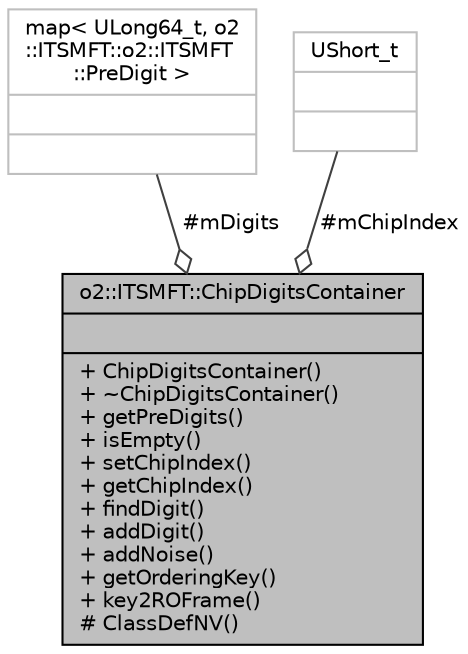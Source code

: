 digraph "o2::ITSMFT::ChipDigitsContainer"
{
 // INTERACTIVE_SVG=YES
  bgcolor="transparent";
  edge [fontname="Helvetica",fontsize="10",labelfontname="Helvetica",labelfontsize="10"];
  node [fontname="Helvetica",fontsize="10",shape=record];
  Node1 [label="{o2::ITSMFT::ChipDigitsContainer\n||+ ChipDigitsContainer()\l+ ~ChipDigitsContainer()\l+ getPreDigits()\l+ isEmpty()\l+ setChipIndex()\l+ getChipIndex()\l+ findDigit()\l+ addDigit()\l+ addNoise()\l+ getOrderingKey()\l+ key2ROFrame()\l# ClassDefNV()\l}",height=0.2,width=0.4,color="black", fillcolor="grey75", style="filled" fontcolor="black"];
  Node2 -> Node1 [color="grey25",fontsize="10",style="solid",label=" #mDigits" ,arrowhead="odiamond",fontname="Helvetica"];
  Node2 [label="{map\< ULong64_t, o2\l::ITSMFT::o2::ITSMFT\l::PreDigit \>\n||}",height=0.2,width=0.4,color="grey75"];
  Node3 -> Node1 [color="grey25",fontsize="10",style="solid",label=" #mChipIndex" ,arrowhead="odiamond",fontname="Helvetica"];
  Node3 [label="{UShort_t\n||}",height=0.2,width=0.4,color="grey75"];
}
